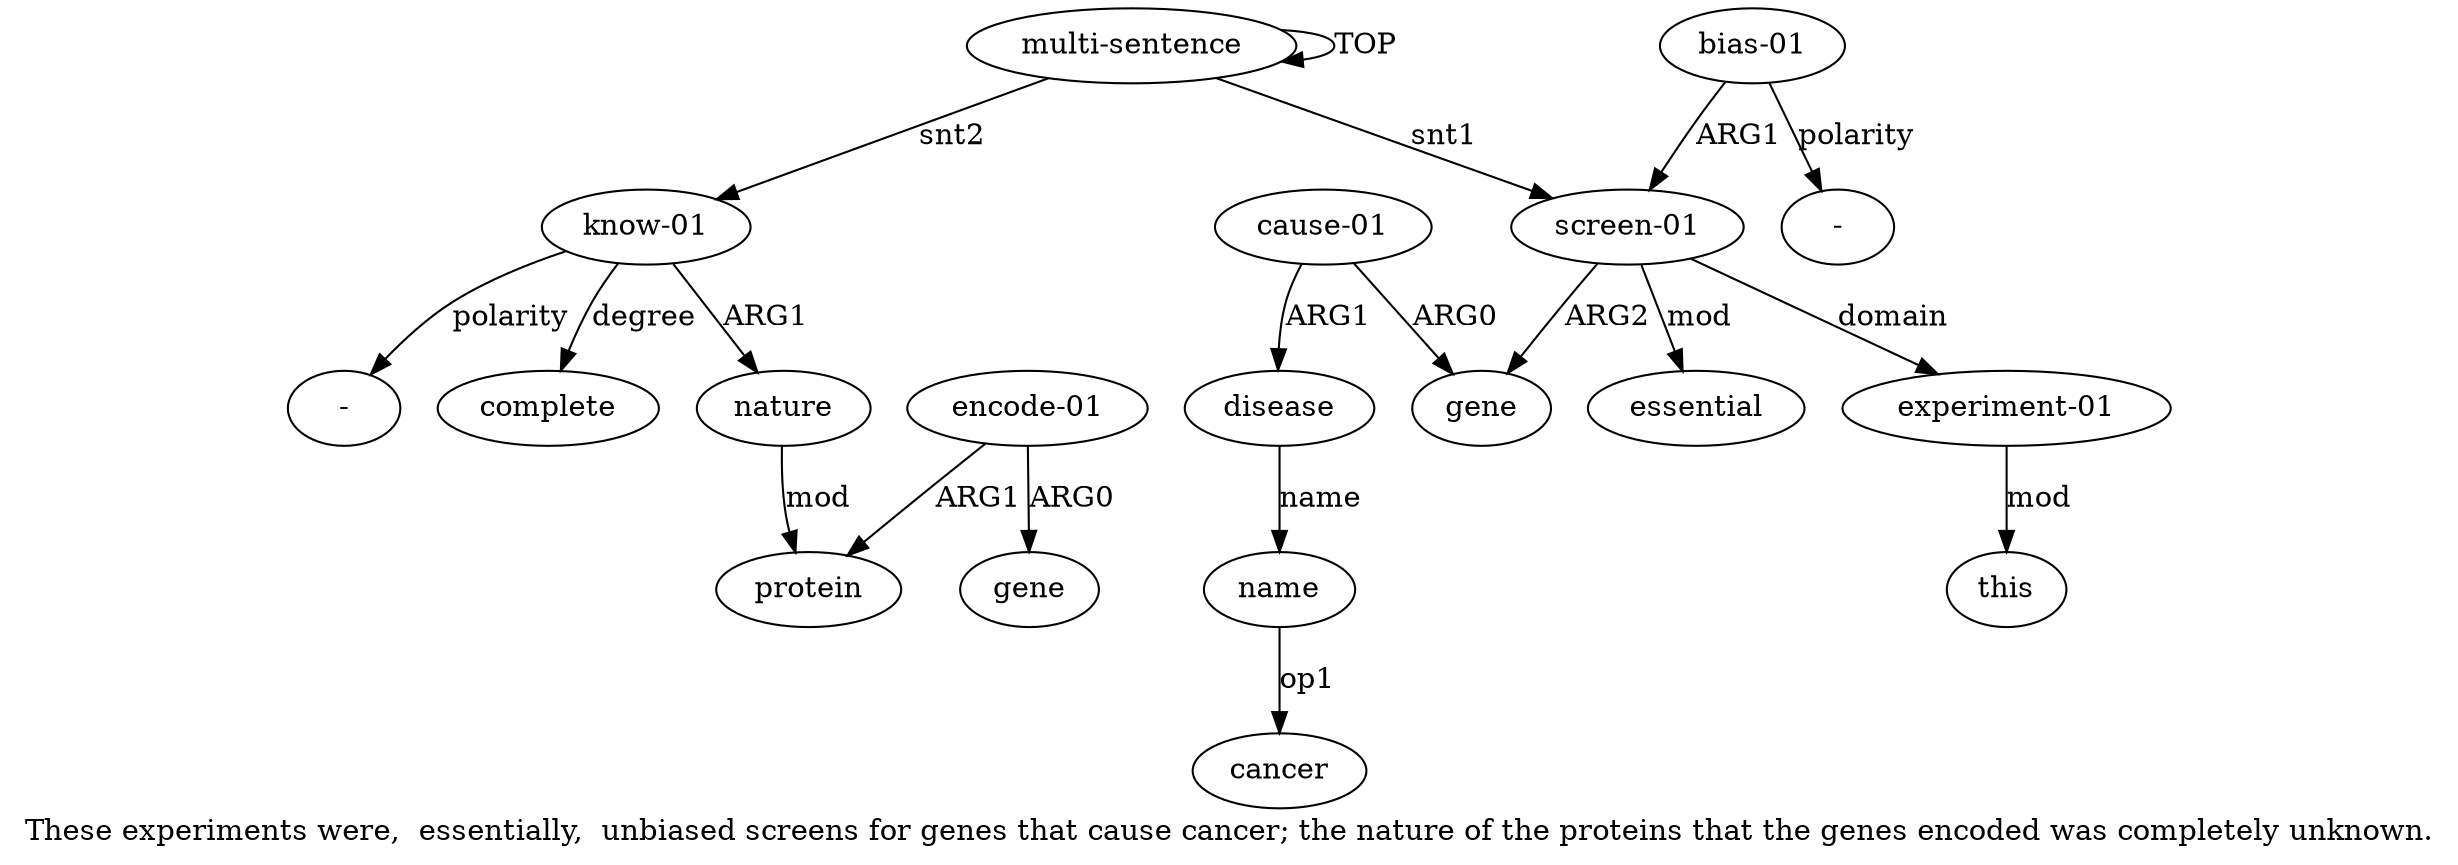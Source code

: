 digraph  {
	graph [label="These experiments were,  essentially,  unbiased screens for genes that cause cancer; the nature of the proteins that the genes encoded \
was completely unknown."];
	node [label="\N"];
	a15	 [color=black,
		gold_ind=15,
		gold_label=complete,
		label=complete,
		test_ind=15,
		test_label=complete];
	a14	 [color=black,
		gold_ind=14,
		gold_label=gene,
		label=gene,
		test_ind=14,
		test_label=gene];
	"a5 cancer"	 [color=black,
		gold_ind=-1,
		gold_label=cancer,
		label=cancer,
		test_ind=-1,
		test_label=cancer];
	a11	 [color=black,
		gold_ind=11,
		gold_label=nature,
		label=nature,
		test_ind=11,
		test_label=nature];
	a12	 [color=black,
		gold_ind=12,
		gold_label=protein,
		label=protein,
		test_ind=12,
		test_label=protein];
	a11 -> a12 [key=0,
	color=black,
	gold_label=mod,
	label=mod,
	test_label=mod];
a10 [color=black,
	gold_ind=10,
	gold_label="know-01",
	label="know-01",
	test_ind=10,
	test_label="know-01"];
a10 -> a15 [key=0,
color=black,
gold_label=degree,
label=degree,
test_label=degree];
a10 -> a11 [key=0,
color=black,
gold_label=ARG1,
label=ARG1,
test_label=ARG1];
"a10 -" [color=black,
gold_ind=-1,
gold_label="-",
label="-",
test_ind=-1,
test_label="-"];
a10 -> "a10 -" [key=0,
color=black,
gold_label=polarity,
label=polarity,
test_label=polarity];
a13 [color=black,
gold_ind=13,
gold_label="encode-01",
label="encode-01",
test_ind=13,
test_label="encode-01"];
a13 -> a14 [key=0,
color=black,
gold_label=ARG0,
label=ARG0,
test_label=ARG0];
a13 -> a12 [key=0,
color=black,
gold_label=ARG1,
label=ARG1,
test_label=ARG1];
"a6 -" [color=black,
gold_ind=-1,
gold_label="-",
label="-",
test_ind=-1,
test_label="-"];
a1 [color=black,
gold_ind=1,
gold_label="screen-01",
label="screen-01",
test_ind=1,
test_label="screen-01"];
a2 [color=black,
gold_ind=2,
gold_label=gene,
label=gene,
test_ind=2,
test_label=gene];
a1 -> a2 [key=0,
color=black,
gold_label=ARG2,
label=ARG2,
test_label=ARG2];
a7 [color=black,
gold_ind=7,
gold_label="experiment-01",
label="experiment-01",
test_ind=7,
test_label="experiment-01"];
a1 -> a7 [key=0,
color=black,
gold_label=domain,
label=domain,
test_label=domain];
a9 [color=black,
gold_ind=9,
gold_label=essential,
label=essential,
test_ind=9,
test_label=essential];
a1 -> a9 [key=0,
color=black,
gold_label=mod,
label=mod,
test_label=mod];
a0 [color=black,
gold_ind=0,
gold_label="multi-sentence",
label="multi-sentence",
test_ind=0,
test_label="multi-sentence"];
a0 -> a10 [key=0,
color=black,
gold_label=snt2,
label=snt2,
test_label=snt2];
a0 -> a1 [key=0,
color=black,
gold_label=snt1,
label=snt1,
test_label=snt1];
a0 -> a0 [key=0,
color=black,
gold_label=TOP,
label=TOP,
test_label=TOP];
a3 [color=black,
gold_ind=3,
gold_label="cause-01",
label="cause-01",
test_ind=3,
test_label="cause-01"];
a3 -> a2 [key=0,
color=black,
gold_label=ARG0,
label=ARG0,
test_label=ARG0];
a4 [color=black,
gold_ind=4,
gold_label=disease,
label=disease,
test_ind=4,
test_label=disease];
a3 -> a4 [key=0,
color=black,
gold_label=ARG1,
label=ARG1,
test_label=ARG1];
a5 [color=black,
gold_ind=5,
gold_label=name,
label=name,
test_ind=5,
test_label=name];
a5 -> "a5 cancer" [key=0,
color=black,
gold_label=op1,
label=op1,
test_label=op1];
a4 -> a5 [key=0,
color=black,
gold_label=name,
label=name,
test_label=name];
a8 [color=black,
gold_ind=8,
gold_label=this,
label=this,
test_ind=8,
test_label=this];
a7 -> a8 [key=0,
color=black,
gold_label=mod,
label=mod,
test_label=mod];
a6 [color=black,
gold_ind=6,
gold_label="bias-01",
label="bias-01",
test_ind=6,
test_label="bias-01"];
a6 -> "a6 -" [key=0,
color=black,
gold_label=polarity,
label=polarity,
test_label=polarity];
a6 -> a1 [key=0,
color=black,
gold_label=ARG1,
label=ARG1,
test_label=ARG1];
}
